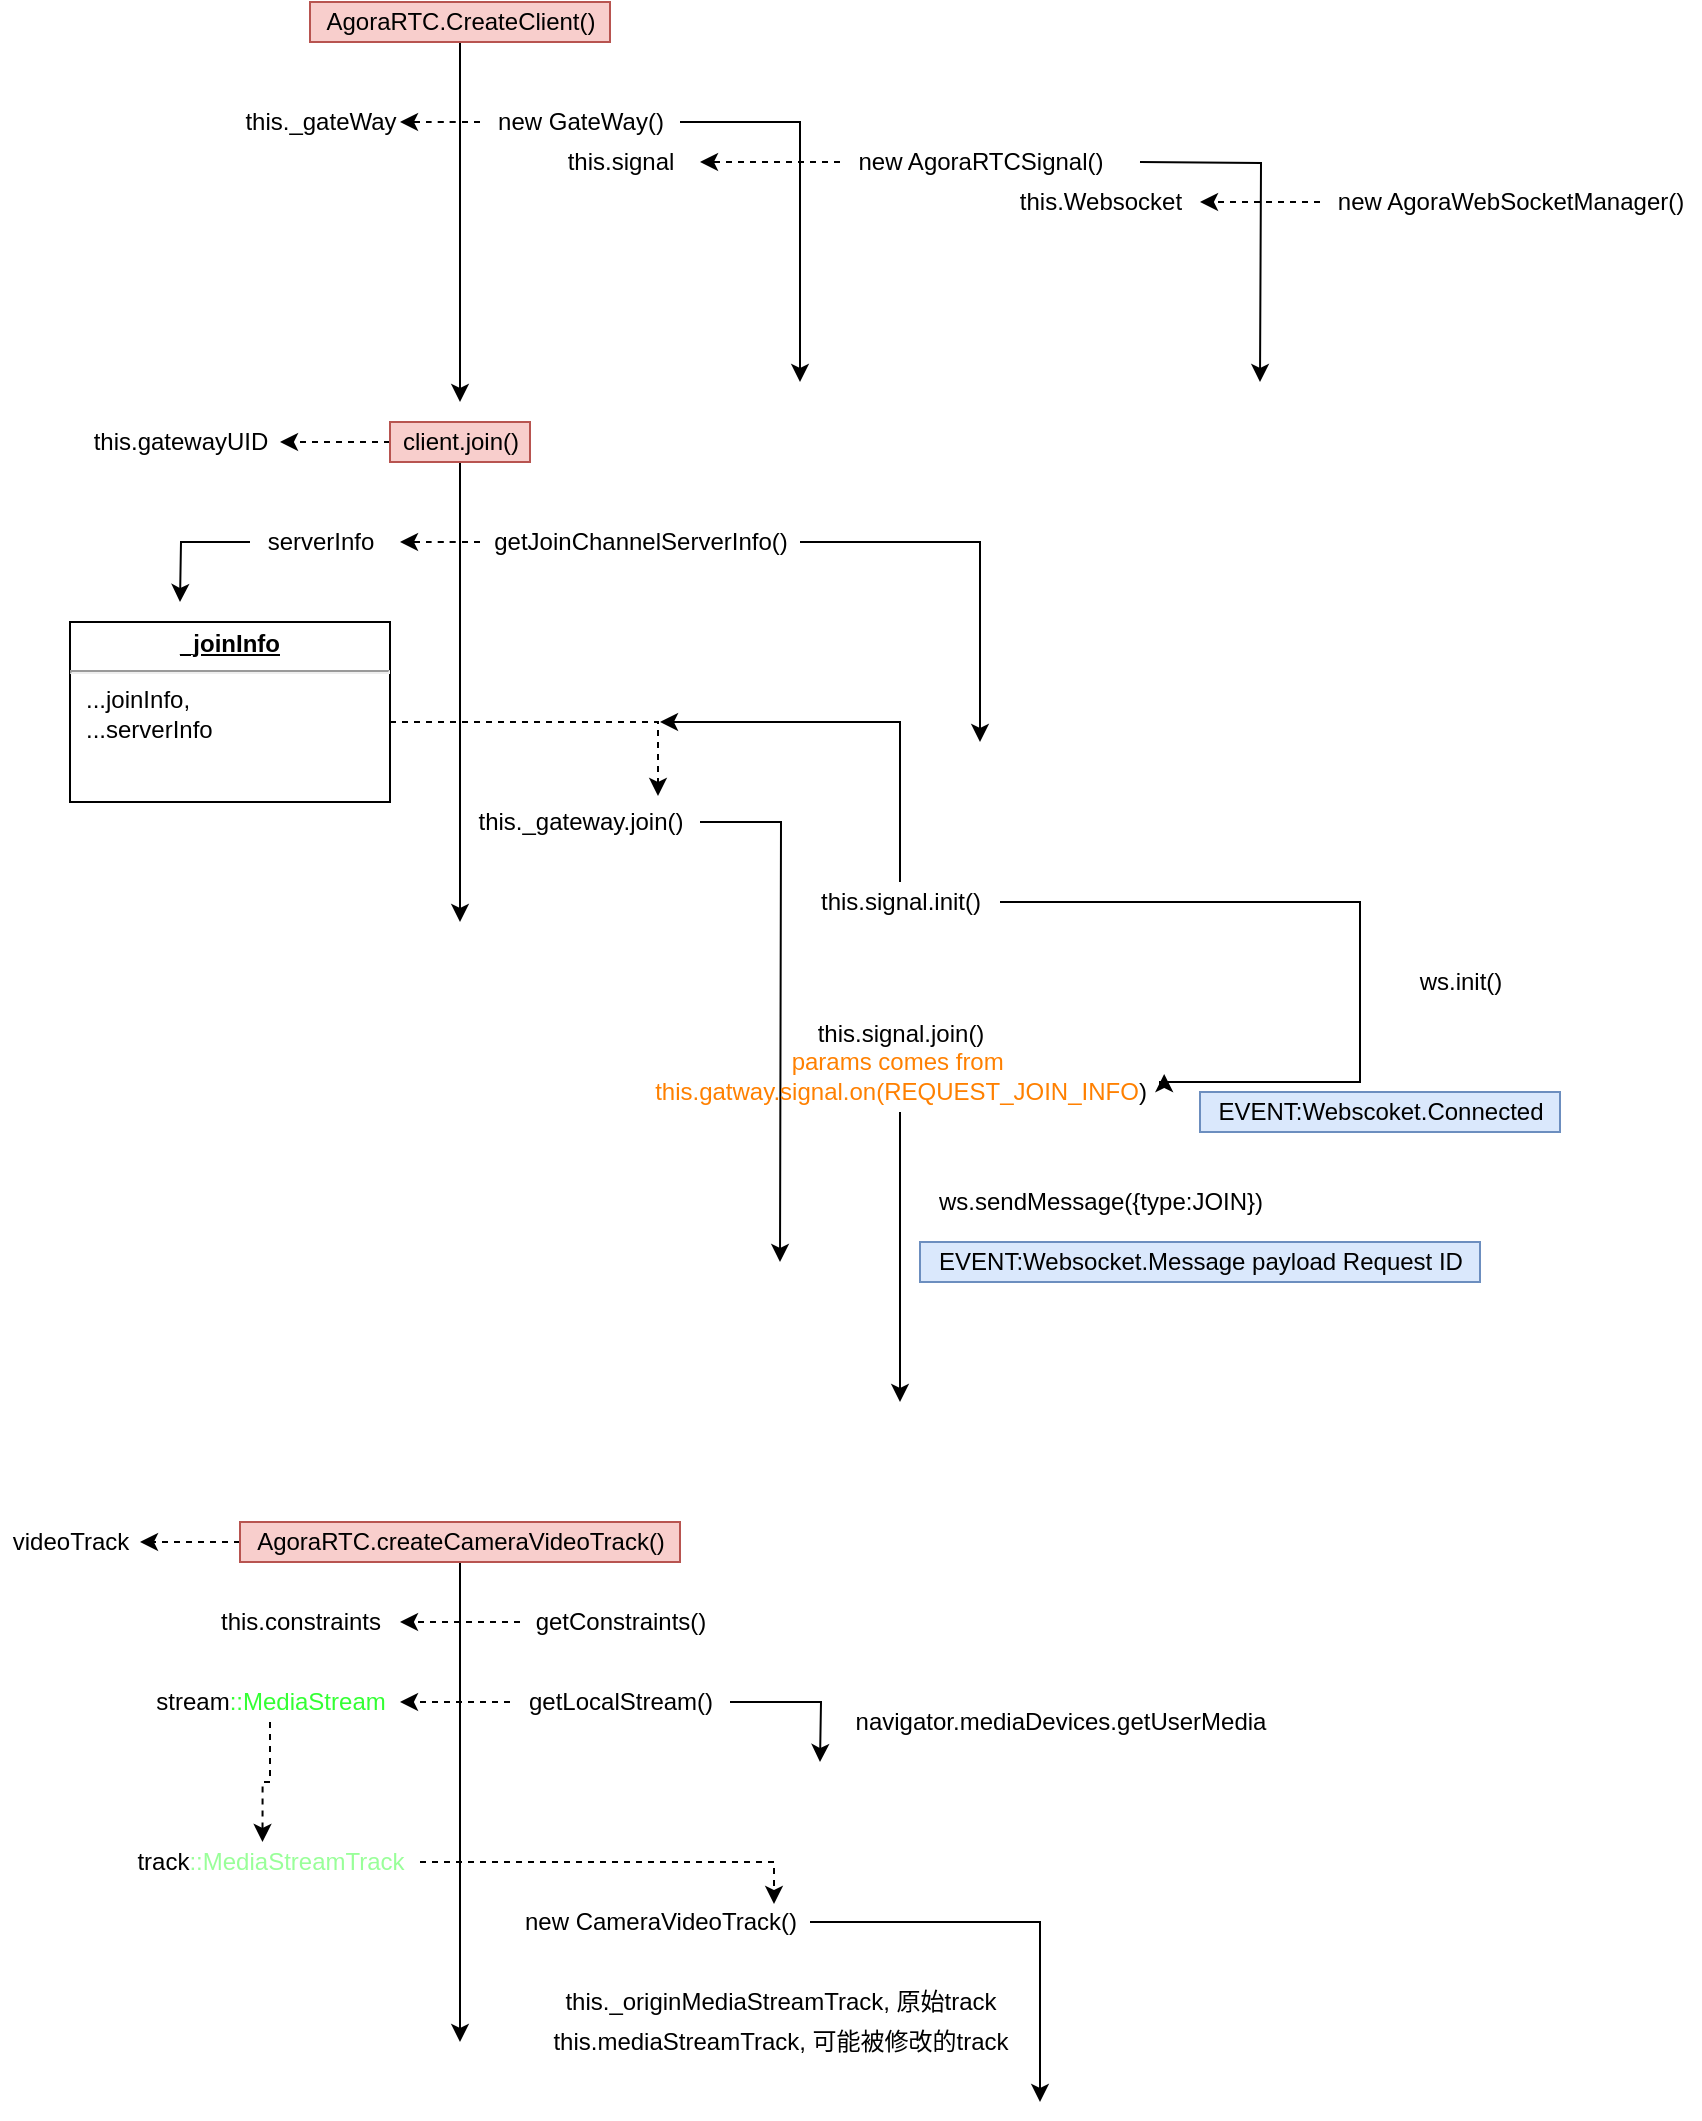 <mxfile version="13.11.0" type="github">
  <diagram id="C5RBs43oDa-KdzZeNtuy" name="Page-1">
    <mxGraphModel dx="1773" dy="591" grid="1" gridSize="10" guides="1" tooltips="1" connect="1" arrows="1" fold="1" page="1" pageScale="1" pageWidth="827" pageHeight="1169" math="0" shadow="0">
      <root>
        <mxCell id="WIyWlLk6GJQsqaUBKTNV-0" />
        <mxCell id="WIyWlLk6GJQsqaUBKTNV-1" parent="WIyWlLk6GJQsqaUBKTNV-0" />
        <mxCell id="mV5sWuzgAVFhbm7Jw3Zg-1" style="edgeStyle=orthogonalEdgeStyle;rounded=0;orthogonalLoop=1;jettySize=auto;html=1;" edge="1" parent="WIyWlLk6GJQsqaUBKTNV-1" source="mV5sWuzgAVFhbm7Jw3Zg-0">
          <mxGeometry relative="1" as="geometry">
            <mxPoint x="120" y="230" as="targetPoint" />
          </mxGeometry>
        </mxCell>
        <mxCell id="mV5sWuzgAVFhbm7Jw3Zg-0" value="AgoraRTC.CreateClient()" style="text;html=1;align=center;verticalAlign=middle;resizable=0;points=[];autosize=1;fillColor=#f8cecc;strokeColor=#b85450;" vertex="1" parent="WIyWlLk6GJQsqaUBKTNV-1">
          <mxGeometry x="45" y="30" width="150" height="20" as="geometry" />
        </mxCell>
        <mxCell id="mV5sWuzgAVFhbm7Jw3Zg-5" style="edgeStyle=orthogonalEdgeStyle;rounded=0;orthogonalLoop=1;jettySize=auto;html=1;" edge="1" parent="WIyWlLk6GJQsqaUBKTNV-1" source="mV5sWuzgAVFhbm7Jw3Zg-2">
          <mxGeometry relative="1" as="geometry">
            <mxPoint x="290" y="220" as="targetPoint" />
            <Array as="points">
              <mxPoint x="290" y="90" />
            </Array>
          </mxGeometry>
        </mxCell>
        <mxCell id="mV5sWuzgAVFhbm7Jw3Zg-15" style="edgeStyle=orthogonalEdgeStyle;rounded=1;orthogonalLoop=1;jettySize=auto;html=1;dashed=1;" edge="1" parent="WIyWlLk6GJQsqaUBKTNV-1" source="mV5sWuzgAVFhbm7Jw3Zg-2">
          <mxGeometry relative="1" as="geometry">
            <mxPoint x="90" y="90" as="targetPoint" />
          </mxGeometry>
        </mxCell>
        <mxCell id="mV5sWuzgAVFhbm7Jw3Zg-2" value="new GateWay()&lt;br&gt;" style="text;html=1;align=center;verticalAlign=middle;resizable=0;points=[];autosize=1;" vertex="1" parent="WIyWlLk6GJQsqaUBKTNV-1">
          <mxGeometry x="130" y="80" width="100" height="20" as="geometry" />
        </mxCell>
        <mxCell id="mV5sWuzgAVFhbm7Jw3Zg-7" style="edgeStyle=orthogonalEdgeStyle;rounded=0;orthogonalLoop=1;jettySize=auto;html=1;" edge="1" parent="WIyWlLk6GJQsqaUBKTNV-1">
          <mxGeometry relative="1" as="geometry">
            <mxPoint x="520" y="220" as="targetPoint" />
            <mxPoint x="460" y="110" as="sourcePoint" />
          </mxGeometry>
        </mxCell>
        <mxCell id="mV5sWuzgAVFhbm7Jw3Zg-13" style="edgeStyle=orthogonalEdgeStyle;rounded=1;orthogonalLoop=1;jettySize=auto;html=1;dashed=1;" edge="1" parent="WIyWlLk6GJQsqaUBKTNV-1" source="mV5sWuzgAVFhbm7Jw3Zg-6">
          <mxGeometry relative="1" as="geometry">
            <mxPoint x="240" y="110" as="targetPoint" />
          </mxGeometry>
        </mxCell>
        <mxCell id="mV5sWuzgAVFhbm7Jw3Zg-6" value="new AgoraRTCSignal()&lt;br&gt;" style="text;html=1;align=center;verticalAlign=middle;resizable=0;points=[];autosize=1;" vertex="1" parent="WIyWlLk6GJQsqaUBKTNV-1">
          <mxGeometry x="310" y="100" width="140" height="20" as="geometry" />
        </mxCell>
        <mxCell id="mV5sWuzgAVFhbm7Jw3Zg-12" style="edgeStyle=orthogonalEdgeStyle;rounded=1;orthogonalLoop=1;jettySize=auto;html=1;dashed=1;" edge="1" parent="WIyWlLk6GJQsqaUBKTNV-1" source="mV5sWuzgAVFhbm7Jw3Zg-8" target="mV5sWuzgAVFhbm7Jw3Zg-10">
          <mxGeometry relative="1" as="geometry" />
        </mxCell>
        <mxCell id="mV5sWuzgAVFhbm7Jw3Zg-8" value="new AgoraWebSocketManager()" style="text;html=1;align=center;verticalAlign=middle;resizable=0;points=[];autosize=1;" vertex="1" parent="WIyWlLk6GJQsqaUBKTNV-1">
          <mxGeometry x="550" y="120" width="190" height="20" as="geometry" />
        </mxCell>
        <mxCell id="mV5sWuzgAVFhbm7Jw3Zg-10" value="this.Websocket" style="text;html=1;align=center;verticalAlign=middle;resizable=0;points=[];autosize=1;" vertex="1" parent="WIyWlLk6GJQsqaUBKTNV-1">
          <mxGeometry x="390" y="120" width="100" height="20" as="geometry" />
        </mxCell>
        <mxCell id="mV5sWuzgAVFhbm7Jw3Zg-14" value="this.signal" style="text;html=1;align=center;verticalAlign=middle;resizable=0;points=[];autosize=1;" vertex="1" parent="WIyWlLk6GJQsqaUBKTNV-1">
          <mxGeometry x="165" y="100" width="70" height="20" as="geometry" />
        </mxCell>
        <mxCell id="mV5sWuzgAVFhbm7Jw3Zg-16" value="this._gateWay" style="text;html=1;align=center;verticalAlign=middle;resizable=0;points=[];autosize=1;" vertex="1" parent="WIyWlLk6GJQsqaUBKTNV-1">
          <mxGeometry x="5" y="80" width="90" height="20" as="geometry" />
        </mxCell>
        <mxCell id="mV5sWuzgAVFhbm7Jw3Zg-18" style="edgeStyle=orthogonalEdgeStyle;rounded=1;orthogonalLoop=1;jettySize=auto;html=1;" edge="1" parent="WIyWlLk6GJQsqaUBKTNV-1" source="mV5sWuzgAVFhbm7Jw3Zg-17">
          <mxGeometry relative="1" as="geometry">
            <mxPoint x="120" y="490" as="targetPoint" />
          </mxGeometry>
        </mxCell>
        <mxCell id="mV5sWuzgAVFhbm7Jw3Zg-30" style="edgeStyle=orthogonalEdgeStyle;rounded=0;orthogonalLoop=1;jettySize=auto;html=1;dashed=1;" edge="1" parent="WIyWlLk6GJQsqaUBKTNV-1" source="mV5sWuzgAVFhbm7Jw3Zg-17">
          <mxGeometry relative="1" as="geometry">
            <mxPoint x="30" y="250" as="targetPoint" />
          </mxGeometry>
        </mxCell>
        <mxCell id="mV5sWuzgAVFhbm7Jw3Zg-17" value="client.join()" style="text;html=1;align=center;verticalAlign=middle;resizable=0;points=[];autosize=1;fillColor=#f8cecc;strokeColor=#b85450;" vertex="1" parent="WIyWlLk6GJQsqaUBKTNV-1">
          <mxGeometry x="85" y="240" width="70" height="20" as="geometry" />
        </mxCell>
        <mxCell id="mV5sWuzgAVFhbm7Jw3Zg-20" style="edgeStyle=orthogonalEdgeStyle;rounded=1;orthogonalLoop=1;jettySize=auto;html=1;dashed=1;" edge="1" parent="WIyWlLk6GJQsqaUBKTNV-1" source="mV5sWuzgAVFhbm7Jw3Zg-19">
          <mxGeometry relative="1" as="geometry">
            <mxPoint x="90" y="300" as="targetPoint" />
          </mxGeometry>
        </mxCell>
        <mxCell id="mV5sWuzgAVFhbm7Jw3Zg-22" style="edgeStyle=orthogonalEdgeStyle;rounded=0;orthogonalLoop=1;jettySize=auto;html=1;" edge="1" parent="WIyWlLk6GJQsqaUBKTNV-1" source="mV5sWuzgAVFhbm7Jw3Zg-19">
          <mxGeometry relative="1" as="geometry">
            <mxPoint x="380" y="400" as="targetPoint" />
            <Array as="points">
              <mxPoint x="380" y="300" />
            </Array>
          </mxGeometry>
        </mxCell>
        <mxCell id="mV5sWuzgAVFhbm7Jw3Zg-19" value="getJoinChannelServerInfo()&lt;br&gt;" style="text;html=1;align=center;verticalAlign=middle;resizable=0;points=[];autosize=1;" vertex="1" parent="WIyWlLk6GJQsqaUBKTNV-1">
          <mxGeometry x="130" y="290" width="160" height="20" as="geometry" />
        </mxCell>
        <mxCell id="mV5sWuzgAVFhbm7Jw3Zg-26" style="edgeStyle=orthogonalEdgeStyle;rounded=0;orthogonalLoop=1;jettySize=auto;html=1;" edge="1" parent="WIyWlLk6GJQsqaUBKTNV-1" source="mV5sWuzgAVFhbm7Jw3Zg-21">
          <mxGeometry relative="1" as="geometry">
            <mxPoint x="-20" y="330" as="targetPoint" />
          </mxGeometry>
        </mxCell>
        <mxCell id="mV5sWuzgAVFhbm7Jw3Zg-21" value="serverInfo" style="text;html=1;align=center;verticalAlign=middle;resizable=0;points=[];autosize=1;" vertex="1" parent="WIyWlLk6GJQsqaUBKTNV-1">
          <mxGeometry x="15" y="290" width="70" height="20" as="geometry" />
        </mxCell>
        <mxCell id="mV5sWuzgAVFhbm7Jw3Zg-28" style="edgeStyle=orthogonalEdgeStyle;rounded=0;orthogonalLoop=1;jettySize=auto;html=1;" edge="1" parent="WIyWlLk6GJQsqaUBKTNV-1" source="mV5sWuzgAVFhbm7Jw3Zg-23">
          <mxGeometry relative="1" as="geometry">
            <mxPoint x="280" y="660" as="targetPoint" />
          </mxGeometry>
        </mxCell>
        <mxCell id="mV5sWuzgAVFhbm7Jw3Zg-23" value="this._gateway.join()" style="text;html=1;align=center;verticalAlign=middle;resizable=0;points=[];autosize=1;" vertex="1" parent="WIyWlLk6GJQsqaUBKTNV-1">
          <mxGeometry x="120" y="430" width="120" height="20" as="geometry" />
        </mxCell>
        <mxCell id="mV5sWuzgAVFhbm7Jw3Zg-24" value="joinInfo" style="text;html=1;align=center;verticalAlign=middle;resizable=0;points=[];autosize=1;" vertex="1" parent="WIyWlLk6GJQsqaUBKTNV-1">
          <mxGeometry x="25" y="350" width="50" height="20" as="geometry" />
        </mxCell>
        <mxCell id="mV5sWuzgAVFhbm7Jw3Zg-27" style="edgeStyle=orthogonalEdgeStyle;rounded=0;orthogonalLoop=1;jettySize=auto;html=1;entryX=0.825;entryY=-0.15;entryDx=0;entryDy=0;entryPerimeter=0;dashed=1;" edge="1" parent="WIyWlLk6GJQsqaUBKTNV-1" source="mV5sWuzgAVFhbm7Jw3Zg-25" target="mV5sWuzgAVFhbm7Jw3Zg-23">
          <mxGeometry relative="1" as="geometry">
            <Array as="points">
              <mxPoint x="219" y="390" />
            </Array>
          </mxGeometry>
        </mxCell>
        <mxCell id="mV5sWuzgAVFhbm7Jw3Zg-25" value="&lt;p style=&quot;margin: 0px ; margin-top: 4px ; text-align: center ; text-decoration: underline&quot;&gt;&lt;b&gt;_joinInfo&lt;/b&gt;&lt;/p&gt;&lt;hr&gt;&lt;p style=&quot;margin: 0px ; margin-left: 8px&quot;&gt;...joinInfo,&lt;/p&gt;&lt;p style=&quot;margin: 0px ; margin-left: 8px&quot;&gt;...serverInfo&lt;/p&gt;&lt;p style=&quot;margin: 0px ; margin-left: 8px&quot;&gt;&lt;br&gt;&lt;/p&gt;" style="verticalAlign=top;align=left;overflow=fill;fontSize=12;fontFamily=Helvetica;html=1;" vertex="1" parent="WIyWlLk6GJQsqaUBKTNV-1">
          <mxGeometry x="-75" y="340" width="160" height="90" as="geometry" />
        </mxCell>
        <mxCell id="mV5sWuzgAVFhbm7Jw3Zg-31" value="this.gatewayUID" style="text;html=1;align=center;verticalAlign=middle;resizable=0;points=[];autosize=1;" vertex="1" parent="WIyWlLk6GJQsqaUBKTNV-1">
          <mxGeometry x="-70" y="240" width="100" height="20" as="geometry" />
        </mxCell>
        <mxCell id="mV5sWuzgAVFhbm7Jw3Zg-33" style="edgeStyle=orthogonalEdgeStyle;rounded=0;orthogonalLoop=1;jettySize=auto;html=1;" edge="1" parent="WIyWlLk6GJQsqaUBKTNV-1" source="mV5sWuzgAVFhbm7Jw3Zg-32">
          <mxGeometry relative="1" as="geometry">
            <mxPoint x="220" y="390" as="targetPoint" />
            <Array as="points">
              <mxPoint x="340" y="390" />
            </Array>
          </mxGeometry>
        </mxCell>
        <mxCell id="mV5sWuzgAVFhbm7Jw3Zg-34" style="edgeStyle=orthogonalEdgeStyle;rounded=0;orthogonalLoop=1;jettySize=auto;html=1;entryX=1.008;entryY=0.62;entryDx=0;entryDy=0;entryPerimeter=0;" edge="1" parent="WIyWlLk6GJQsqaUBKTNV-1" source="mV5sWuzgAVFhbm7Jw3Zg-32" target="mV5sWuzgAVFhbm7Jw3Zg-36">
          <mxGeometry relative="1" as="geometry">
            <mxPoint x="400" y="570" as="targetPoint" />
            <Array as="points">
              <mxPoint x="570" y="480" />
              <mxPoint x="570" y="570" />
              <mxPoint x="470" y="570" />
              <mxPoint x="470" y="571" />
            </Array>
          </mxGeometry>
        </mxCell>
        <mxCell id="mV5sWuzgAVFhbm7Jw3Zg-32" value="this.signal.init()" style="text;html=1;align=center;verticalAlign=middle;resizable=0;points=[];autosize=1;" vertex="1" parent="WIyWlLk6GJQsqaUBKTNV-1">
          <mxGeometry x="290" y="470" width="100" height="20" as="geometry" />
        </mxCell>
        <mxCell id="mV5sWuzgAVFhbm7Jw3Zg-35" value="ws.init()" style="text;html=1;align=center;verticalAlign=middle;resizable=0;points=[];autosize=1;" vertex="1" parent="WIyWlLk6GJQsqaUBKTNV-1">
          <mxGeometry x="590" y="510" width="60" height="20" as="geometry" />
        </mxCell>
        <mxCell id="mV5sWuzgAVFhbm7Jw3Zg-39" style="edgeStyle=orthogonalEdgeStyle;rounded=0;orthogonalLoop=1;jettySize=auto;html=1;" edge="1" parent="WIyWlLk6GJQsqaUBKTNV-1" source="mV5sWuzgAVFhbm7Jw3Zg-36">
          <mxGeometry relative="1" as="geometry">
            <mxPoint x="340" y="730" as="targetPoint" />
            <Array as="points">
              <mxPoint x="340" y="700" />
            </Array>
          </mxGeometry>
        </mxCell>
        <mxCell id="mV5sWuzgAVFhbm7Jw3Zg-36" value="this.signal.join()&lt;br&gt;&lt;font color=&quot;#ff8000&quot;&gt;params comes from&amp;nbsp;&lt;br&gt;this.gatway.signal.on(REQUEST_JOIN_INFO&lt;/font&gt;)" style="text;html=1;align=center;verticalAlign=middle;resizable=0;points=[];autosize=1;" vertex="1" parent="WIyWlLk6GJQsqaUBKTNV-1">
          <mxGeometry x="210" y="535" width="260" height="50" as="geometry" />
        </mxCell>
        <mxCell id="mV5sWuzgAVFhbm7Jw3Zg-37" value="EVENT:Webscoket.Connected" style="text;html=1;align=center;verticalAlign=middle;resizable=0;points=[];autosize=1;fillColor=#dae8fc;strokeColor=#6c8ebf;" vertex="1" parent="WIyWlLk6GJQsqaUBKTNV-1">
          <mxGeometry x="490" y="575" width="180" height="20" as="geometry" />
        </mxCell>
        <mxCell id="mV5sWuzgAVFhbm7Jw3Zg-40" value="ws.sendMessage({type:JOIN})" style="text;html=1;align=center;verticalAlign=middle;resizable=0;points=[];autosize=1;" vertex="1" parent="WIyWlLk6GJQsqaUBKTNV-1">
          <mxGeometry x="350" y="620" width="180" height="20" as="geometry" />
        </mxCell>
        <mxCell id="mV5sWuzgAVFhbm7Jw3Zg-41" value="EVENT:Websocket.Message payload Request ID" style="text;html=1;align=center;verticalAlign=middle;resizable=0;points=[];autosize=1;fillColor=#dae8fc;strokeColor=#6c8ebf;" vertex="1" parent="WIyWlLk6GJQsqaUBKTNV-1">
          <mxGeometry x="350" y="650" width="280" height="20" as="geometry" />
        </mxCell>
        <mxCell id="mV5sWuzgAVFhbm7Jw3Zg-45" style="edgeStyle=orthogonalEdgeStyle;rounded=0;orthogonalLoop=1;jettySize=auto;html=1;" edge="1" parent="WIyWlLk6GJQsqaUBKTNV-1" source="mV5sWuzgAVFhbm7Jw3Zg-44">
          <mxGeometry relative="1" as="geometry">
            <mxPoint x="120" y="1050" as="targetPoint" />
          </mxGeometry>
        </mxCell>
        <mxCell id="mV5sWuzgAVFhbm7Jw3Zg-62" style="edgeStyle=orthogonalEdgeStyle;rounded=0;orthogonalLoop=1;jettySize=auto;html=1;dashed=1;" edge="1" parent="WIyWlLk6GJQsqaUBKTNV-1" source="mV5sWuzgAVFhbm7Jw3Zg-44">
          <mxGeometry relative="1" as="geometry">
            <mxPoint x="-40" y="800" as="targetPoint" />
          </mxGeometry>
        </mxCell>
        <mxCell id="mV5sWuzgAVFhbm7Jw3Zg-44" value="AgoraRTC.createCameraVideoTrack()" style="text;html=1;align=center;verticalAlign=middle;resizable=0;points=[];autosize=1;fillColor=#f8cecc;strokeColor=#b85450;" vertex="1" parent="WIyWlLk6GJQsqaUBKTNV-1">
          <mxGeometry x="10" y="790" width="220" height="20" as="geometry" />
        </mxCell>
        <mxCell id="mV5sWuzgAVFhbm7Jw3Zg-47" style="edgeStyle=orthogonalEdgeStyle;rounded=0;orthogonalLoop=1;jettySize=auto;html=1;dashed=1;" edge="1" parent="WIyWlLk6GJQsqaUBKTNV-1" source="mV5sWuzgAVFhbm7Jw3Zg-46">
          <mxGeometry relative="1" as="geometry">
            <mxPoint x="90" y="840" as="targetPoint" />
          </mxGeometry>
        </mxCell>
        <mxCell id="mV5sWuzgAVFhbm7Jw3Zg-46" value="getConstraints()" style="text;html=1;align=center;verticalAlign=middle;resizable=0;points=[];autosize=1;" vertex="1" parent="WIyWlLk6GJQsqaUBKTNV-1">
          <mxGeometry x="150" y="830" width="100" height="20" as="geometry" />
        </mxCell>
        <mxCell id="mV5sWuzgAVFhbm7Jw3Zg-48" value="this.constraints" style="text;html=1;align=center;verticalAlign=middle;resizable=0;points=[];autosize=1;" vertex="1" parent="WIyWlLk6GJQsqaUBKTNV-1">
          <mxGeometry x="-10" y="830" width="100" height="20" as="geometry" />
        </mxCell>
        <mxCell id="mV5sWuzgAVFhbm7Jw3Zg-50" style="edgeStyle=orthogonalEdgeStyle;rounded=0;orthogonalLoop=1;jettySize=auto;html=1;dashed=1;" edge="1" parent="WIyWlLk6GJQsqaUBKTNV-1" source="mV5sWuzgAVFhbm7Jw3Zg-49">
          <mxGeometry relative="1" as="geometry">
            <mxPoint x="90" y="880" as="targetPoint" />
          </mxGeometry>
        </mxCell>
        <mxCell id="mV5sWuzgAVFhbm7Jw3Zg-55" style="edgeStyle=orthogonalEdgeStyle;rounded=0;orthogonalLoop=1;jettySize=auto;html=1;" edge="1" parent="WIyWlLk6GJQsqaUBKTNV-1" source="mV5sWuzgAVFhbm7Jw3Zg-49">
          <mxGeometry relative="1" as="geometry">
            <mxPoint x="300" y="910" as="targetPoint" />
          </mxGeometry>
        </mxCell>
        <mxCell id="mV5sWuzgAVFhbm7Jw3Zg-49" value="getLocalStream()" style="text;html=1;align=center;verticalAlign=middle;resizable=0;points=[];autosize=1;" vertex="1" parent="WIyWlLk6GJQsqaUBKTNV-1">
          <mxGeometry x="145" y="870" width="110" height="20" as="geometry" />
        </mxCell>
        <mxCell id="mV5sWuzgAVFhbm7Jw3Zg-52" style="edgeStyle=orthogonalEdgeStyle;rounded=0;orthogonalLoop=1;jettySize=auto;html=1;dashed=1;entryX=0.475;entryY=0;entryDx=0;entryDy=0;entryPerimeter=0;" edge="1" parent="WIyWlLk6GJQsqaUBKTNV-1" source="mV5sWuzgAVFhbm7Jw3Zg-51" target="mV5sWuzgAVFhbm7Jw3Zg-53">
          <mxGeometry relative="1" as="geometry">
            <mxPoint x="40" y="910" as="targetPoint" />
          </mxGeometry>
        </mxCell>
        <mxCell id="mV5sWuzgAVFhbm7Jw3Zg-51" value="stream&lt;font color=&quot;#33ff33&quot;&gt;::MediaStream&lt;/font&gt;" style="text;html=1;align=center;verticalAlign=middle;resizable=0;points=[];autosize=1;" vertex="1" parent="WIyWlLk6GJQsqaUBKTNV-1">
          <mxGeometry x="-40" y="870" width="130" height="20" as="geometry" />
        </mxCell>
        <mxCell id="mV5sWuzgAVFhbm7Jw3Zg-58" style="edgeStyle=orthogonalEdgeStyle;rounded=0;orthogonalLoop=1;jettySize=auto;html=1;entryX=0.88;entryY=0.05;entryDx=0;entryDy=0;entryPerimeter=0;dashed=1;" edge="1" parent="WIyWlLk6GJQsqaUBKTNV-1" source="mV5sWuzgAVFhbm7Jw3Zg-53" target="mV5sWuzgAVFhbm7Jw3Zg-57">
          <mxGeometry relative="1" as="geometry" />
        </mxCell>
        <mxCell id="mV5sWuzgAVFhbm7Jw3Zg-53" value="track&lt;font color=&quot;#99ff99&quot;&gt;::MediaStreamTrack&lt;/font&gt;" style="text;html=1;align=center;verticalAlign=middle;resizable=0;points=[];autosize=1;" vertex="1" parent="WIyWlLk6GJQsqaUBKTNV-1">
          <mxGeometry x="-50" y="950" width="150" height="20" as="geometry" />
        </mxCell>
        <mxCell id="mV5sWuzgAVFhbm7Jw3Zg-56" value="navigator.mediaDevices.getUserMedia" style="text;html=1;align=center;verticalAlign=middle;resizable=0;points=[];autosize=1;" vertex="1" parent="WIyWlLk6GJQsqaUBKTNV-1">
          <mxGeometry x="310" y="880" width="220" height="20" as="geometry" />
        </mxCell>
        <mxCell id="mV5sWuzgAVFhbm7Jw3Zg-59" style="edgeStyle=orthogonalEdgeStyle;rounded=0;orthogonalLoop=1;jettySize=auto;html=1;" edge="1" parent="WIyWlLk6GJQsqaUBKTNV-1" source="mV5sWuzgAVFhbm7Jw3Zg-57">
          <mxGeometry relative="1" as="geometry">
            <mxPoint x="410" y="1080" as="targetPoint" />
            <Array as="points">
              <mxPoint x="410" y="990" />
              <mxPoint x="410" y="1080" />
            </Array>
          </mxGeometry>
        </mxCell>
        <mxCell id="mV5sWuzgAVFhbm7Jw3Zg-57" value="new CameraVideoTrack()" style="text;html=1;align=center;verticalAlign=middle;resizable=0;points=[];autosize=1;" vertex="1" parent="WIyWlLk6GJQsqaUBKTNV-1">
          <mxGeometry x="145" y="980" width="150" height="20" as="geometry" />
        </mxCell>
        <mxCell id="mV5sWuzgAVFhbm7Jw3Zg-60" value="this._originMediaStreamTrack, 原始track" style="text;html=1;align=center;verticalAlign=middle;resizable=0;points=[];autosize=1;" vertex="1" parent="WIyWlLk6GJQsqaUBKTNV-1">
          <mxGeometry x="165" y="1020" width="230" height="20" as="geometry" />
        </mxCell>
        <mxCell id="mV5sWuzgAVFhbm7Jw3Zg-61" value="this.mediaStreamTrack, 可能被修改的track" style="text;html=1;align=center;verticalAlign=middle;resizable=0;points=[];autosize=1;" vertex="1" parent="WIyWlLk6GJQsqaUBKTNV-1">
          <mxGeometry x="160" y="1040" width="240" height="20" as="geometry" />
        </mxCell>
        <mxCell id="mV5sWuzgAVFhbm7Jw3Zg-63" value="videoTrack" style="text;html=1;align=center;verticalAlign=middle;resizable=0;points=[];autosize=1;" vertex="1" parent="WIyWlLk6GJQsqaUBKTNV-1">
          <mxGeometry x="-110" y="790" width="70" height="20" as="geometry" />
        </mxCell>
      </root>
    </mxGraphModel>
  </diagram>
</mxfile>
